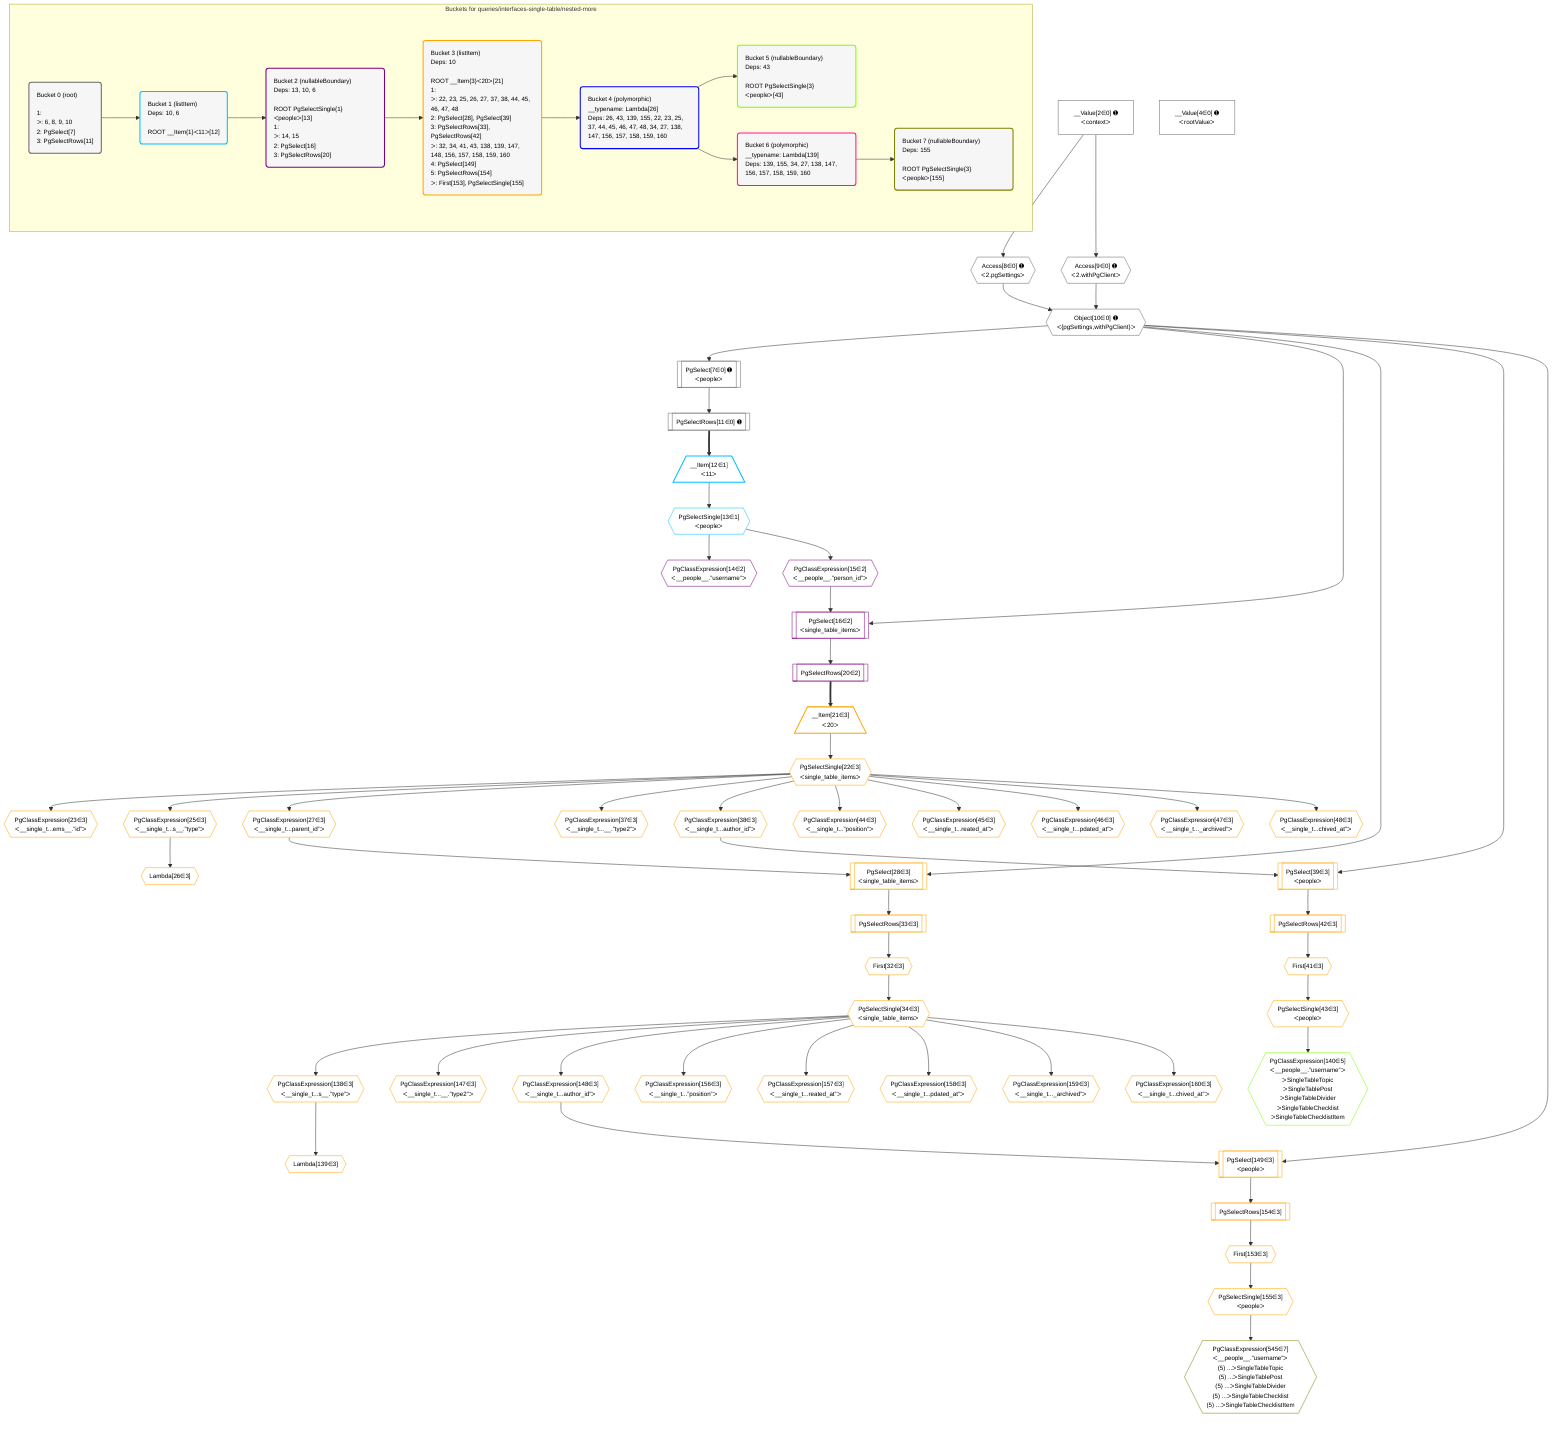%%{init: {'themeVariables': { 'fontSize': '12px'}}}%%
graph TD
    classDef path fill:#eee,stroke:#000,color:#000
    classDef plan fill:#fff,stroke-width:1px,color:#000
    classDef itemplan fill:#fff,stroke-width:2px,color:#000
    classDef unbatchedplan fill:#dff,stroke-width:1px,color:#000
    classDef sideeffectplan fill:#fcc,stroke-width:2px,color:#000
    classDef bucket fill:#f6f6f6,color:#000,stroke-width:2px,text-align:left

    subgraph "Buckets for queries/interfaces-single-table/nested-more"
    Bucket0("Bucket 0 (root)<br /><br />1: <br />ᐳ: 6, 8, 9, 10<br />2: PgSelect[7]<br />3: PgSelectRows[11]"):::bucket
    Bucket1("Bucket 1 (listItem)<br />Deps: 10, 6<br /><br />ROOT __Item{1}ᐸ11ᐳ[12]"):::bucket
    Bucket2("Bucket 2 (nullableBoundary)<br />Deps: 13, 10, 6<br /><br />ROOT PgSelectSingle{1}ᐸpeopleᐳ[13]<br />1: <br />ᐳ: 14, 15<br />2: PgSelect[16]<br />3: PgSelectRows[20]"):::bucket
    Bucket3("Bucket 3 (listItem)<br />Deps: 10<br /><br />ROOT __Item{3}ᐸ20ᐳ[21]<br />1: <br />ᐳ: 22, 23, 25, 26, 27, 37, 38, 44, 45, 46, 47, 48<br />2: PgSelect[28], PgSelect[39]<br />3: PgSelectRows[33], PgSelectRows[42]<br />ᐳ: 32, 34, 41, 43, 138, 139, 147, 148, 156, 157, 158, 159, 160<br />4: PgSelect[149]<br />5: PgSelectRows[154]<br />ᐳ: First[153], PgSelectSingle[155]"):::bucket
    Bucket4("Bucket 4 (polymorphic)<br />__typename: Lambda[26]<br />Deps: 26, 43, 139, 155, 22, 23, 25, 37, 44, 45, 46, 47, 48, 34, 27, 138, 147, 156, 157, 158, 159, 160"):::bucket
    Bucket5("Bucket 5 (nullableBoundary)<br />Deps: 43<br /><br />ROOT PgSelectSingle{3}ᐸpeopleᐳ[43]"):::bucket
    Bucket6("Bucket 6 (polymorphic)<br />__typename: Lambda[139]<br />Deps: 139, 155, 34, 27, 138, 147, 156, 157, 158, 159, 160"):::bucket
    Bucket7("Bucket 7 (nullableBoundary)<br />Deps: 155<br /><br />ROOT PgSelectSingle{3}ᐸpeopleᐳ[155]"):::bucket
    end
    Bucket0 --> Bucket1
    Bucket1 --> Bucket2
    Bucket2 --> Bucket3
    Bucket3 --> Bucket4
    Bucket4 --> Bucket5 & Bucket6
    Bucket6 --> Bucket7

    %% plan dependencies
    PgSelect7[["PgSelect[7∈0] ➊<br />ᐸpeopleᐳ"]]:::plan
    Object10{{"Object[10∈0] ➊<br />ᐸ{pgSettings,withPgClient}ᐳ"}}:::plan
    Object10 --> PgSelect7
    Access8{{"Access[8∈0] ➊<br />ᐸ2.pgSettingsᐳ"}}:::plan
    Access9{{"Access[9∈0] ➊<br />ᐸ2.withPgClientᐳ"}}:::plan
    Access8 & Access9 --> Object10
    __Value2["__Value[2∈0] ➊<br />ᐸcontextᐳ"]:::plan
    __Value2 --> Access8
    __Value2 --> Access9
    PgSelectRows11[["PgSelectRows[11∈0] ➊"]]:::plan
    PgSelect7 --> PgSelectRows11
    __Value4["__Value[4∈0] ➊<br />ᐸrootValueᐳ"]:::plan
    __Item12[/"__Item[12∈1]<br />ᐸ11ᐳ"\]:::itemplan
    PgSelectRows11 ==> __Item12
    PgSelectSingle13{{"PgSelectSingle[13∈1]<br />ᐸpeopleᐳ"}}:::plan
    __Item12 --> PgSelectSingle13
    PgSelect16[["PgSelect[16∈2]<br />ᐸsingle_table_itemsᐳ"]]:::plan
    PgClassExpression15{{"PgClassExpression[15∈2]<br />ᐸ__people__.”person_id”ᐳ"}}:::plan
    Object10 & PgClassExpression15 --> PgSelect16
    PgClassExpression14{{"PgClassExpression[14∈2]<br />ᐸ__people__.”username”ᐳ"}}:::plan
    PgSelectSingle13 --> PgClassExpression14
    PgSelectSingle13 --> PgClassExpression15
    PgSelectRows20[["PgSelectRows[20∈2]"]]:::plan
    PgSelect16 --> PgSelectRows20
    PgSelect28[["PgSelect[28∈3]<br />ᐸsingle_table_itemsᐳ"]]:::plan
    PgClassExpression27{{"PgClassExpression[27∈3]<br />ᐸ__single_t...parent_id”ᐳ"}}:::plan
    Object10 & PgClassExpression27 --> PgSelect28
    PgSelect39[["PgSelect[39∈3]<br />ᐸpeopleᐳ"]]:::plan
    PgClassExpression38{{"PgClassExpression[38∈3]<br />ᐸ__single_t...author_id”ᐳ"}}:::plan
    Object10 & PgClassExpression38 --> PgSelect39
    PgSelect149[["PgSelect[149∈3]<br />ᐸpeopleᐳ"]]:::plan
    PgClassExpression148{{"PgClassExpression[148∈3]<br />ᐸ__single_t...author_id”ᐳ"}}:::plan
    Object10 & PgClassExpression148 --> PgSelect149
    __Item21[/"__Item[21∈3]<br />ᐸ20ᐳ"\]:::itemplan
    PgSelectRows20 ==> __Item21
    PgSelectSingle22{{"PgSelectSingle[22∈3]<br />ᐸsingle_table_itemsᐳ"}}:::plan
    __Item21 --> PgSelectSingle22
    PgClassExpression23{{"PgClassExpression[23∈3]<br />ᐸ__single_t...ems__.”id”ᐳ"}}:::plan
    PgSelectSingle22 --> PgClassExpression23
    PgClassExpression25{{"PgClassExpression[25∈3]<br />ᐸ__single_t...s__.”type”ᐳ"}}:::plan
    PgSelectSingle22 --> PgClassExpression25
    Lambda26{{"Lambda[26∈3]"}}:::plan
    PgClassExpression25 --> Lambda26
    PgSelectSingle22 --> PgClassExpression27
    First32{{"First[32∈3]"}}:::plan
    PgSelectRows33[["PgSelectRows[33∈3]"]]:::plan
    PgSelectRows33 --> First32
    PgSelect28 --> PgSelectRows33
    PgSelectSingle34{{"PgSelectSingle[34∈3]<br />ᐸsingle_table_itemsᐳ"}}:::plan
    First32 --> PgSelectSingle34
    PgClassExpression37{{"PgClassExpression[37∈3]<br />ᐸ__single_t...__.”type2”ᐳ"}}:::plan
    PgSelectSingle22 --> PgClassExpression37
    PgSelectSingle22 --> PgClassExpression38
    First41{{"First[41∈3]"}}:::plan
    PgSelectRows42[["PgSelectRows[42∈3]"]]:::plan
    PgSelectRows42 --> First41
    PgSelect39 --> PgSelectRows42
    PgSelectSingle43{{"PgSelectSingle[43∈3]<br />ᐸpeopleᐳ"}}:::plan
    First41 --> PgSelectSingle43
    PgClassExpression44{{"PgClassExpression[44∈3]<br />ᐸ__single_t...”position”ᐳ"}}:::plan
    PgSelectSingle22 --> PgClassExpression44
    PgClassExpression45{{"PgClassExpression[45∈3]<br />ᐸ__single_t...reated_at”ᐳ"}}:::plan
    PgSelectSingle22 --> PgClassExpression45
    PgClassExpression46{{"PgClassExpression[46∈3]<br />ᐸ__single_t...pdated_at”ᐳ"}}:::plan
    PgSelectSingle22 --> PgClassExpression46
    PgClassExpression47{{"PgClassExpression[47∈3]<br />ᐸ__single_t..._archived”ᐳ"}}:::plan
    PgSelectSingle22 --> PgClassExpression47
    PgClassExpression48{{"PgClassExpression[48∈3]<br />ᐸ__single_t...chived_at”ᐳ"}}:::plan
    PgSelectSingle22 --> PgClassExpression48
    PgClassExpression138{{"PgClassExpression[138∈3]<br />ᐸ__single_t...s__.”type”ᐳ"}}:::plan
    PgSelectSingle34 --> PgClassExpression138
    Lambda139{{"Lambda[139∈3]"}}:::plan
    PgClassExpression138 --> Lambda139
    PgClassExpression147{{"PgClassExpression[147∈3]<br />ᐸ__single_t...__.”type2”ᐳ"}}:::plan
    PgSelectSingle34 --> PgClassExpression147
    PgSelectSingle34 --> PgClassExpression148
    First153{{"First[153∈3]"}}:::plan
    PgSelectRows154[["PgSelectRows[154∈3]"]]:::plan
    PgSelectRows154 --> First153
    PgSelect149 --> PgSelectRows154
    PgSelectSingle155{{"PgSelectSingle[155∈3]<br />ᐸpeopleᐳ"}}:::plan
    First153 --> PgSelectSingle155
    PgClassExpression156{{"PgClassExpression[156∈3]<br />ᐸ__single_t...”position”ᐳ"}}:::plan
    PgSelectSingle34 --> PgClassExpression156
    PgClassExpression157{{"PgClassExpression[157∈3]<br />ᐸ__single_t...reated_at”ᐳ"}}:::plan
    PgSelectSingle34 --> PgClassExpression157
    PgClassExpression158{{"PgClassExpression[158∈3]<br />ᐸ__single_t...pdated_at”ᐳ"}}:::plan
    PgSelectSingle34 --> PgClassExpression158
    PgClassExpression159{{"PgClassExpression[159∈3]<br />ᐸ__single_t..._archived”ᐳ"}}:::plan
    PgSelectSingle34 --> PgClassExpression159
    PgClassExpression160{{"PgClassExpression[160∈3]<br />ᐸ__single_t...chived_at”ᐳ"}}:::plan
    PgSelectSingle34 --> PgClassExpression160
    PgClassExpression140{{"PgClassExpression[140∈5]<br />ᐸ__people__.”username”ᐳ<br />ᐳSingleTableTopic<br />ᐳSingleTablePost<br />ᐳSingleTableDivider<br />ᐳSingleTableChecklist<br />ᐳSingleTableChecklistItem"}}:::plan
    PgSelectSingle43 --> PgClassExpression140
    PgClassExpression545{{"PgClassExpression[545∈7]<br />ᐸ__people__.”username”ᐳ<br />(5) ...ᐳSingleTableTopic<br />(5) ...ᐳSingleTablePost<br />(5) ...ᐳSingleTableDivider<br />(5) ...ᐳSingleTableChecklist<br />(5) ...ᐳSingleTableChecklistItem"}}:::plan
    PgSelectSingle155 --> PgClassExpression545

    %% define steps
    classDef bucket0 stroke:#696969
    class Bucket0,__Value2,__Value4,PgSelect7,Access8,Access9,Object10,PgSelectRows11 bucket0
    classDef bucket1 stroke:#00bfff
    class Bucket1,__Item12,PgSelectSingle13 bucket1
    classDef bucket2 stroke:#7f007f
    class Bucket2,PgClassExpression14,PgClassExpression15,PgSelect16,PgSelectRows20 bucket2
    classDef bucket3 stroke:#ffa500
    class Bucket3,__Item21,PgSelectSingle22,PgClassExpression23,PgClassExpression25,Lambda26,PgClassExpression27,PgSelect28,First32,PgSelectRows33,PgSelectSingle34,PgClassExpression37,PgClassExpression38,PgSelect39,First41,PgSelectRows42,PgSelectSingle43,PgClassExpression44,PgClassExpression45,PgClassExpression46,PgClassExpression47,PgClassExpression48,PgClassExpression138,Lambda139,PgClassExpression147,PgClassExpression148,PgSelect149,First153,PgSelectRows154,PgSelectSingle155,PgClassExpression156,PgClassExpression157,PgClassExpression158,PgClassExpression159,PgClassExpression160 bucket3
    classDef bucket4 stroke:#0000ff
    class Bucket4 bucket4
    classDef bucket5 stroke:#7fff00
    class Bucket5,PgClassExpression140 bucket5
    classDef bucket6 stroke:#ff1493
    class Bucket6 bucket6
    classDef bucket7 stroke:#808000
    class Bucket7,PgClassExpression545 bucket7